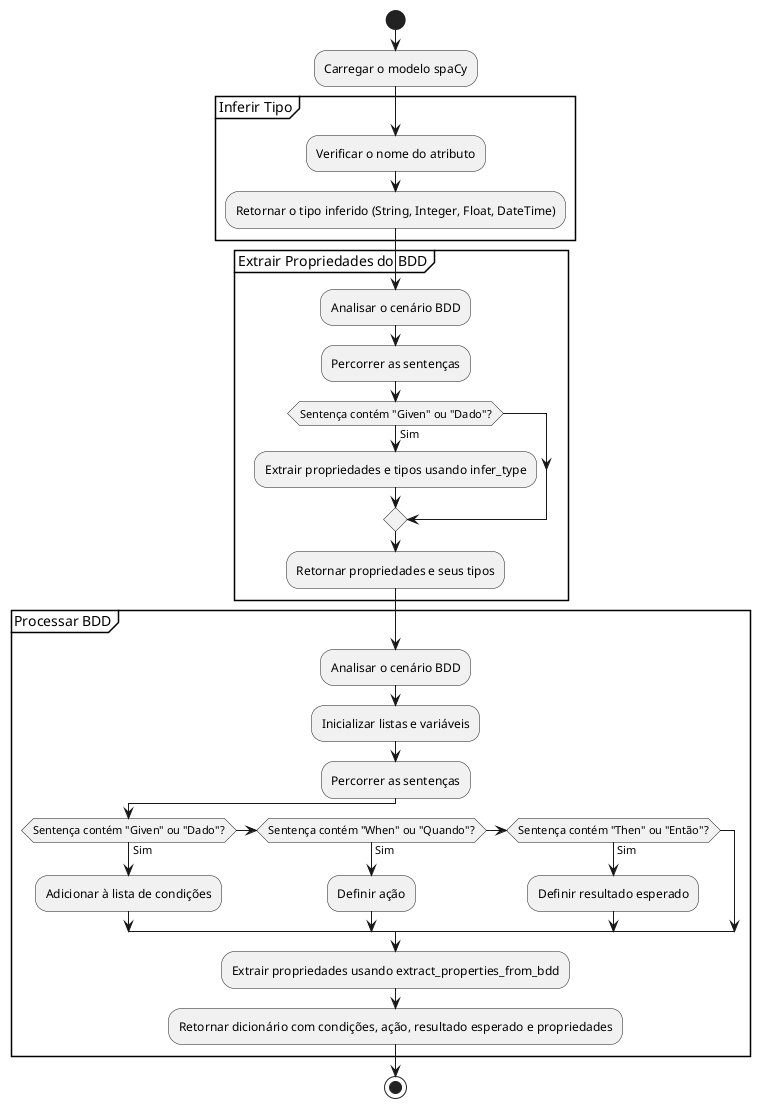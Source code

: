 @startuml
start

:Carregar o modelo spaCy;

partition "Inferir Tipo" {
    :Verificar o nome do atributo;
    :Retornar o tipo inferido (String, Integer, Float, DateTime);
}

partition "Extrair Propriedades do BDD" {
    :Analisar o cenário BDD;
    :Percorrer as sentenças;
    if (Sentença contém "Given" ou "Dado"?) then (Sim)
        :Extrair propriedades e tipos usando infer_type;
    endif
    :Retornar propriedades e seus tipos;
}

partition "Processar BDD" {
    :Analisar o cenário BDD;
    :Inicializar listas e variáveis;
    :Percorrer as sentenças;
    if (Sentença contém "Given" ou "Dado"?) then (Sim)
        :Adicionar à lista de condições;
    elseif (Sentença contém "When" ou "Quando"?) then (Sim)
        :Definir ação;
    elseif (Sentença contém "Then" ou "Então"?) then (Sim)
        :Definir resultado esperado;
    endif
    :Extrair propriedades usando extract_properties_from_bdd;
    :Retornar dicionário com condições, ação, resultado esperado e propriedades;
}

stop
@enduml